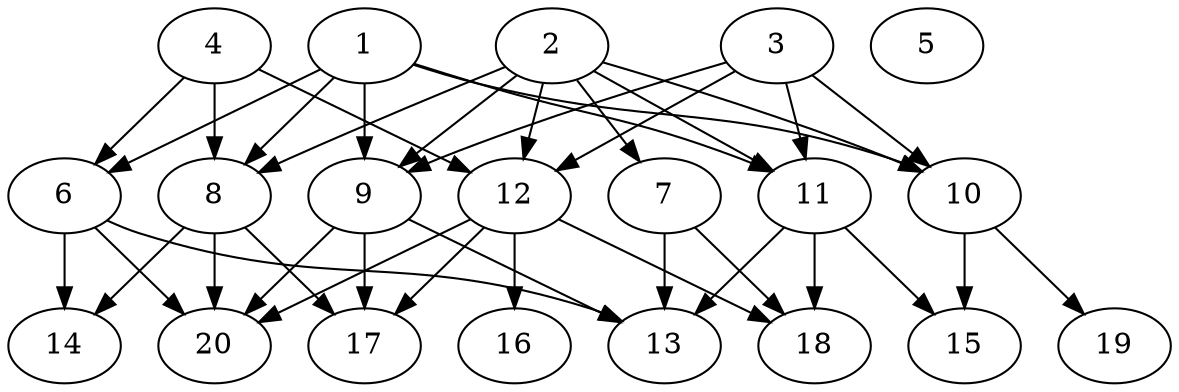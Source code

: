 // DAG automatically generated by daggen at Thu Oct  3 13:58:42 2019
// ./daggen --dot -n 20 --ccr 0.3 --fat 0.7 --regular 0.7 --density 0.6 --mindata 5242880 --maxdata 52428800 
digraph G {
  1 [size="173260800", alpha="0.06", expect_size="51978240"] 
  1 -> 6 [size ="51978240"]
  1 -> 8 [size ="51978240"]
  1 -> 9 [size ="51978240"]
  1 -> 10 [size ="51978240"]
  1 -> 11 [size ="51978240"]
  2 [size="139690667", alpha="0.10", expect_size="41907200"] 
  2 -> 7 [size ="41907200"]
  2 -> 8 [size ="41907200"]
  2 -> 9 [size ="41907200"]
  2 -> 10 [size ="41907200"]
  2 -> 11 [size ="41907200"]
  2 -> 12 [size ="41907200"]
  3 [size="140035413", alpha="0.18", expect_size="42010624"] 
  3 -> 9 [size ="42010624"]
  3 -> 10 [size ="42010624"]
  3 -> 11 [size ="42010624"]
  3 -> 12 [size ="42010624"]
  4 [size="145506987", alpha="0.17", expect_size="43652096"] 
  4 -> 6 [size ="43652096"]
  4 -> 8 [size ="43652096"]
  4 -> 12 [size ="43652096"]
  5 [size="149009067", alpha="0.01", expect_size="44702720"] 
  6 [size="78107307", alpha="0.00", expect_size="23432192"] 
  6 -> 13 [size ="23432192"]
  6 -> 14 [size ="23432192"]
  6 -> 20 [size ="23432192"]
  7 [size="37266773", alpha="0.14", expect_size="11180032"] 
  7 -> 13 [size ="11180032"]
  7 -> 18 [size ="11180032"]
  8 [size="37201920", alpha="0.18", expect_size="11160576"] 
  8 -> 14 [size ="11160576"]
  8 -> 17 [size ="11160576"]
  8 -> 20 [size ="11160576"]
  9 [size="123931307", alpha="0.19", expect_size="37179392"] 
  9 -> 13 [size ="37179392"]
  9 -> 17 [size ="37179392"]
  9 -> 20 [size ="37179392"]
  10 [size="104349013", alpha="0.05", expect_size="31304704"] 
  10 -> 15 [size ="31304704"]
  10 -> 19 [size ="31304704"]
  11 [size="68864000", alpha="0.05", expect_size="20659200"] 
  11 -> 13 [size ="20659200"]
  11 -> 15 [size ="20659200"]
  11 -> 18 [size ="20659200"]
  12 [size="114780160", alpha="0.12", expect_size="34434048"] 
  12 -> 16 [size ="34434048"]
  12 -> 17 [size ="34434048"]
  12 -> 18 [size ="34434048"]
  12 -> 20 [size ="34434048"]
  13 [size="33232213", alpha="0.11", expect_size="9969664"] 
  14 [size="21097813", alpha="0.04", expect_size="6329344"] 
  15 [size="152439467", alpha="0.20", expect_size="45731840"] 
  16 [size="162856960", alpha="0.19", expect_size="48857088"] 
  17 [size="165816320", alpha="0.04", expect_size="49744896"] 
  18 [size="117418667", alpha="0.11", expect_size="35225600"] 
  19 [size="101198507", alpha="0.12", expect_size="30359552"] 
  20 [size="97129813", alpha="0.14", expect_size="29138944"] 
}
